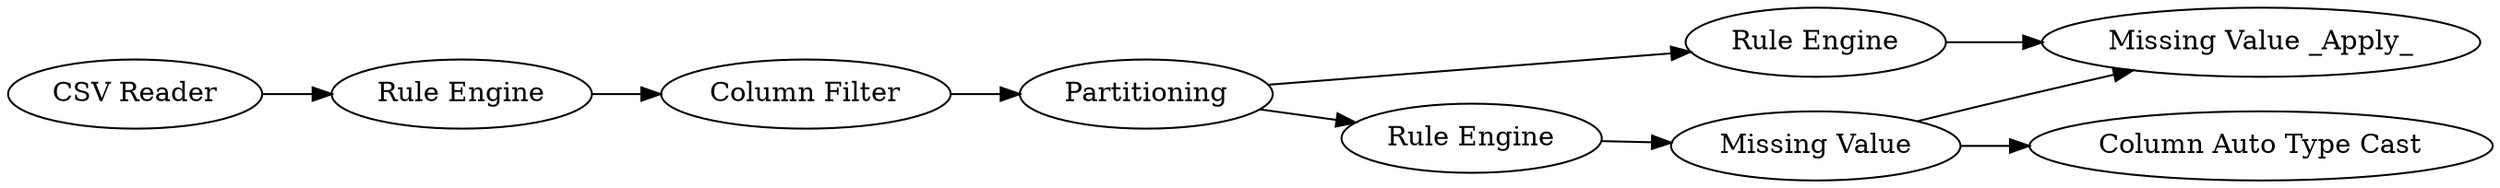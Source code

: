 digraph {
	93 -> 94
	92 -> 95
	24 -> 93
	88 -> 23
	92 -> 94
	24 -> 90
	23 -> 26
	26 -> 24
	90 -> 92
	24 [label=Partitioning]
	94 [label="Missing Value _Apply_"]
	92 [label="Missing Value"]
	90 [label="Rule Engine"]
	23 [label="Rule Engine"]
	26 [label="Column Filter"]
	88 [label="CSV Reader"]
	95 [label="Column Auto Type Cast"]
	93 [label="Rule Engine"]
	rankdir=LR
}
